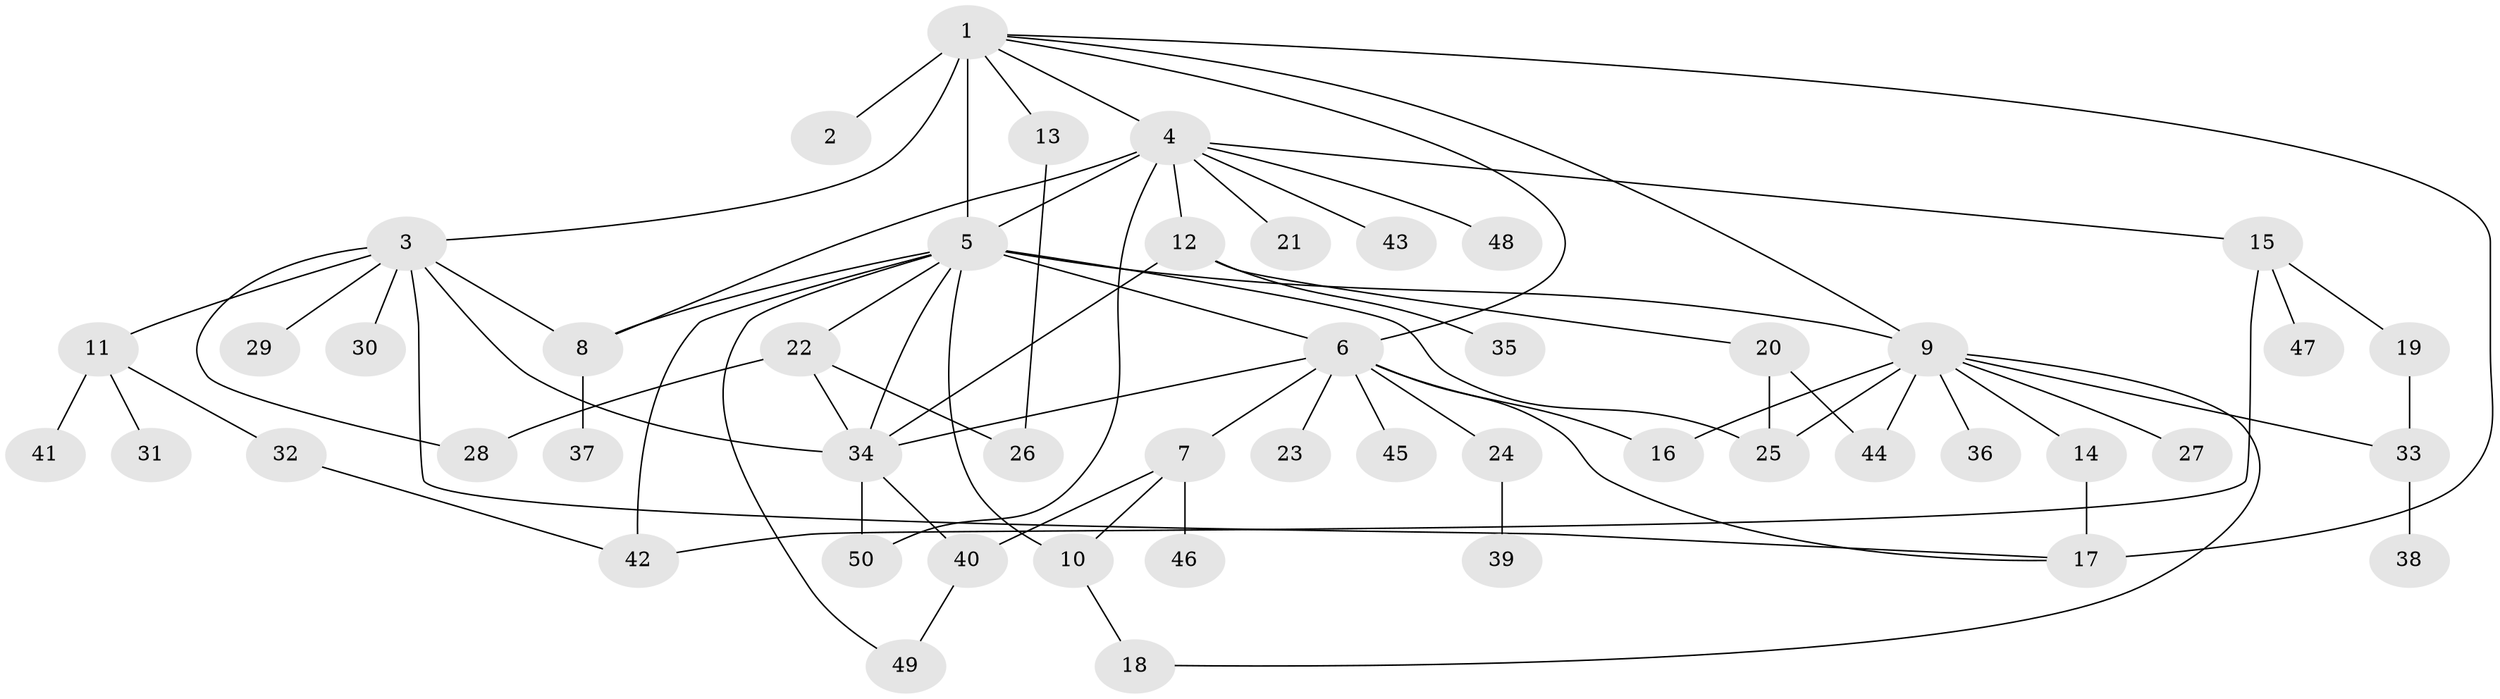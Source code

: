 // original degree distribution, {29: 0.010101010101010102, 2: 0.1717171717171717, 9: 0.010101010101010102, 11: 0.010101010101010102, 6: 0.010101010101010102, 10: 0.010101010101010102, 5: 0.06060606060606061, 4: 0.0707070707070707, 12: 0.010101010101010102, 1: 0.5050505050505051, 3: 0.13131313131313133}
// Generated by graph-tools (version 1.1) at 2025/35/03/09/25 02:35:25]
// undirected, 50 vertices, 75 edges
graph export_dot {
graph [start="1"]
  node [color=gray90,style=filled];
  1;
  2;
  3;
  4;
  5;
  6;
  7;
  8;
  9;
  10;
  11;
  12;
  13;
  14;
  15;
  16;
  17;
  18;
  19;
  20;
  21;
  22;
  23;
  24;
  25;
  26;
  27;
  28;
  29;
  30;
  31;
  32;
  33;
  34;
  35;
  36;
  37;
  38;
  39;
  40;
  41;
  42;
  43;
  44;
  45;
  46;
  47;
  48;
  49;
  50;
  1 -- 2 [weight=1.0];
  1 -- 3 [weight=1.0];
  1 -- 4 [weight=1.0];
  1 -- 5 [weight=19.0];
  1 -- 6 [weight=1.0];
  1 -- 9 [weight=1.0];
  1 -- 13 [weight=1.0];
  1 -- 17 [weight=2.0];
  3 -- 8 [weight=1.0];
  3 -- 11 [weight=1.0];
  3 -- 17 [weight=1.0];
  3 -- 28 [weight=1.0];
  3 -- 29 [weight=1.0];
  3 -- 30 [weight=1.0];
  3 -- 34 [weight=1.0];
  4 -- 5 [weight=2.0];
  4 -- 8 [weight=1.0];
  4 -- 12 [weight=1.0];
  4 -- 15 [weight=1.0];
  4 -- 21 [weight=1.0];
  4 -- 43 [weight=1.0];
  4 -- 48 [weight=1.0];
  4 -- 50 [weight=1.0];
  5 -- 6 [weight=1.0];
  5 -- 8 [weight=1.0];
  5 -- 9 [weight=1.0];
  5 -- 10 [weight=2.0];
  5 -- 22 [weight=1.0];
  5 -- 25 [weight=1.0];
  5 -- 34 [weight=1.0];
  5 -- 42 [weight=1.0];
  5 -- 49 [weight=1.0];
  6 -- 7 [weight=1.0];
  6 -- 16 [weight=1.0];
  6 -- 17 [weight=1.0];
  6 -- 23 [weight=1.0];
  6 -- 24 [weight=1.0];
  6 -- 34 [weight=1.0];
  6 -- 45 [weight=1.0];
  7 -- 10 [weight=1.0];
  7 -- 40 [weight=1.0];
  7 -- 46 [weight=1.0];
  8 -- 37 [weight=1.0];
  9 -- 14 [weight=1.0];
  9 -- 16 [weight=1.0];
  9 -- 18 [weight=1.0];
  9 -- 25 [weight=1.0];
  9 -- 27 [weight=1.0];
  9 -- 33 [weight=1.0];
  9 -- 36 [weight=1.0];
  9 -- 44 [weight=1.0];
  10 -- 18 [weight=1.0];
  11 -- 31 [weight=1.0];
  11 -- 32 [weight=1.0];
  11 -- 41 [weight=1.0];
  12 -- 20 [weight=1.0];
  12 -- 34 [weight=1.0];
  12 -- 35 [weight=1.0];
  13 -- 26 [weight=1.0];
  14 -- 17 [weight=1.0];
  15 -- 19 [weight=1.0];
  15 -- 42 [weight=1.0];
  15 -- 47 [weight=1.0];
  19 -- 33 [weight=1.0];
  20 -- 25 [weight=1.0];
  20 -- 44 [weight=1.0];
  22 -- 26 [weight=1.0];
  22 -- 28 [weight=1.0];
  22 -- 34 [weight=1.0];
  24 -- 39 [weight=1.0];
  32 -- 42 [weight=1.0];
  33 -- 38 [weight=1.0];
  34 -- 40 [weight=1.0];
  34 -- 50 [weight=1.0];
  40 -- 49 [weight=1.0];
}
